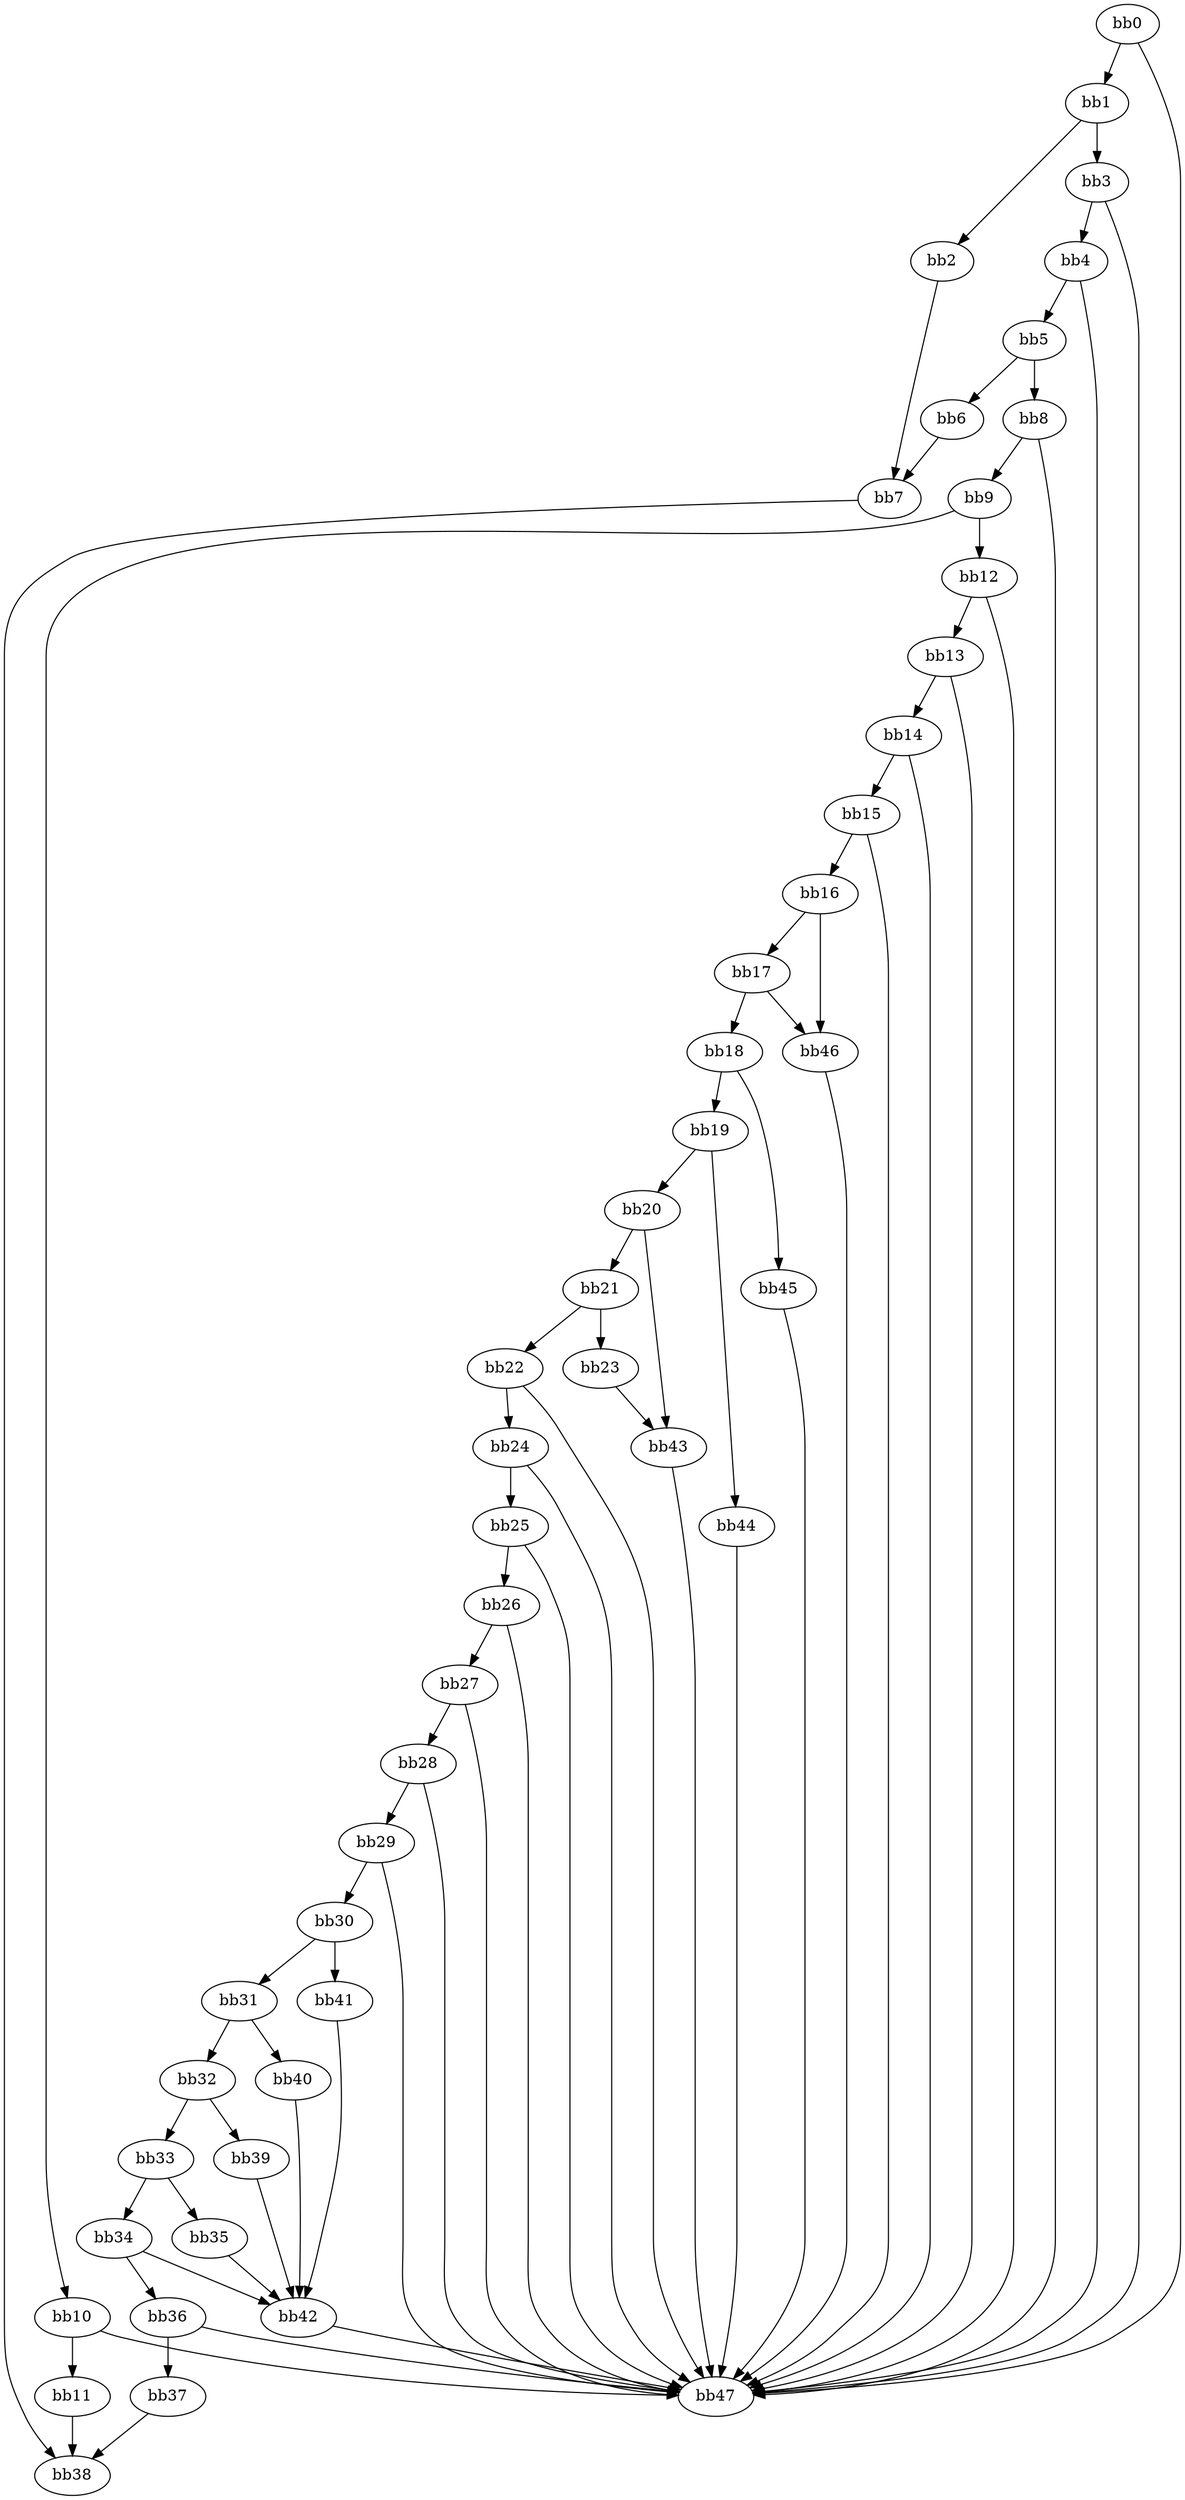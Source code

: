 digraph {
    0 [ label = "bb0\l" ]
    1 [ label = "bb1\l" ]
    2 [ label = "bb2\l" ]
    3 [ label = "bb3\l" ]
    4 [ label = "bb4\l" ]
    5 [ label = "bb5\l" ]
    6 [ label = "bb6\l" ]
    7 [ label = "bb7\l" ]
    8 [ label = "bb8\l" ]
    9 [ label = "bb9\l" ]
    10 [ label = "bb10\l" ]
    11 [ label = "bb11\l" ]
    12 [ label = "bb12\l" ]
    13 [ label = "bb13\l" ]
    14 [ label = "bb14\l" ]
    15 [ label = "bb15\l" ]
    16 [ label = "bb16\l" ]
    17 [ label = "bb17\l" ]
    18 [ label = "bb18\l" ]
    19 [ label = "bb19\l" ]
    20 [ label = "bb20\l" ]
    21 [ label = "bb21\l" ]
    22 [ label = "bb22\l" ]
    23 [ label = "bb23\l" ]
    24 [ label = "bb24\l" ]
    25 [ label = "bb25\l" ]
    26 [ label = "bb26\l" ]
    27 [ label = "bb27\l" ]
    28 [ label = "bb28\l" ]
    29 [ label = "bb29\l" ]
    30 [ label = "bb30\l" ]
    31 [ label = "bb31\l" ]
    32 [ label = "bb32\l" ]
    33 [ label = "bb33\l" ]
    34 [ label = "bb34\l" ]
    35 [ label = "bb35\l" ]
    36 [ label = "bb36\l" ]
    37 [ label = "bb37\l" ]
    38 [ label = "bb38\l" ]
    39 [ label = "bb39\l" ]
    40 [ label = "bb40\l" ]
    41 [ label = "bb41\l" ]
    42 [ label = "bb42\l" ]
    43 [ label = "bb43\l" ]
    44 [ label = "bb44\l" ]
    45 [ label = "bb45\l" ]
    46 [ label = "bb46\l" ]
    47 [ label = "bb47\l" ]
    0 -> 1 [ ]
    0 -> 47 [ ]
    1 -> 2 [ ]
    1 -> 3 [ ]
    2 -> 7 [ ]
    3 -> 4 [ ]
    3 -> 47 [ ]
    4 -> 5 [ ]
    4 -> 47 [ ]
    5 -> 6 [ ]
    5 -> 8 [ ]
    6 -> 7 [ ]
    7 -> 38 [ ]
    8 -> 9 [ ]
    8 -> 47 [ ]
    9 -> 10 [ ]
    9 -> 12 [ ]
    10 -> 11 [ ]
    10 -> 47 [ ]
    11 -> 38 [ ]
    12 -> 13 [ ]
    12 -> 47 [ ]
    13 -> 14 [ ]
    13 -> 47 [ ]
    14 -> 15 [ ]
    14 -> 47 [ ]
    15 -> 16 [ ]
    15 -> 47 [ ]
    16 -> 17 [ ]
    16 -> 46 [ ]
    17 -> 18 [ ]
    17 -> 46 [ ]
    18 -> 19 [ ]
    18 -> 45 [ ]
    19 -> 20 [ ]
    19 -> 44 [ ]
    20 -> 21 [ ]
    20 -> 43 [ ]
    21 -> 22 [ ]
    21 -> 23 [ ]
    22 -> 24 [ ]
    22 -> 47 [ ]
    23 -> 43 [ ]
    24 -> 25 [ ]
    24 -> 47 [ ]
    25 -> 26 [ ]
    25 -> 47 [ ]
    26 -> 27 [ ]
    26 -> 47 [ ]
    27 -> 28 [ ]
    27 -> 47 [ ]
    28 -> 29 [ ]
    28 -> 47 [ ]
    29 -> 30 [ ]
    29 -> 47 [ ]
    30 -> 31 [ ]
    30 -> 41 [ ]
    31 -> 32 [ ]
    31 -> 40 [ ]
    32 -> 33 [ ]
    32 -> 39 [ ]
    33 -> 34 [ ]
    33 -> 35 [ ]
    34 -> 36 [ ]
    34 -> 42 [ ]
    35 -> 42 [ ]
    36 -> 37 [ ]
    36 -> 47 [ ]
    37 -> 38 [ ]
    39 -> 42 [ ]
    40 -> 42 [ ]
    41 -> 42 [ ]
    42 -> 47 [ ]
    43 -> 47 [ ]
    44 -> 47 [ ]
    45 -> 47 [ ]
    46 -> 47 [ ]
}

